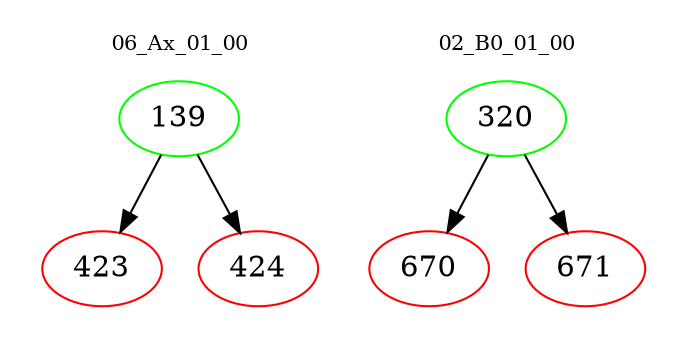 digraph{
subgraph cluster_0 {
color = white
label = "06_Ax_01_00";
fontsize=10;
T0_139 [label="139", color="green"]
T0_139 -> T0_423 [color="black"]
T0_423 [label="423", color="red"]
T0_139 -> T0_424 [color="black"]
T0_424 [label="424", color="red"]
}
subgraph cluster_1 {
color = white
label = "02_B0_01_00";
fontsize=10;
T1_320 [label="320", color="green"]
T1_320 -> T1_670 [color="black"]
T1_670 [label="670", color="red"]
T1_320 -> T1_671 [color="black"]
T1_671 [label="671", color="red"]
}
}
